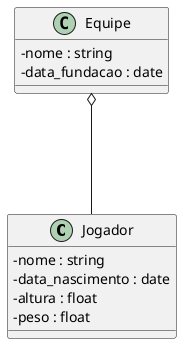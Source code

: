 @startuml

' left to right direction
skinparam classAttributeIconSize 0

class Jogador {
    - nome : string
    - data_nascimento : date
    - altura : float
    - peso : float
}

class Equipe {
    - nome : string
    - data_fundacao : date    
}

Jogador -up--o Equipe

@enduml